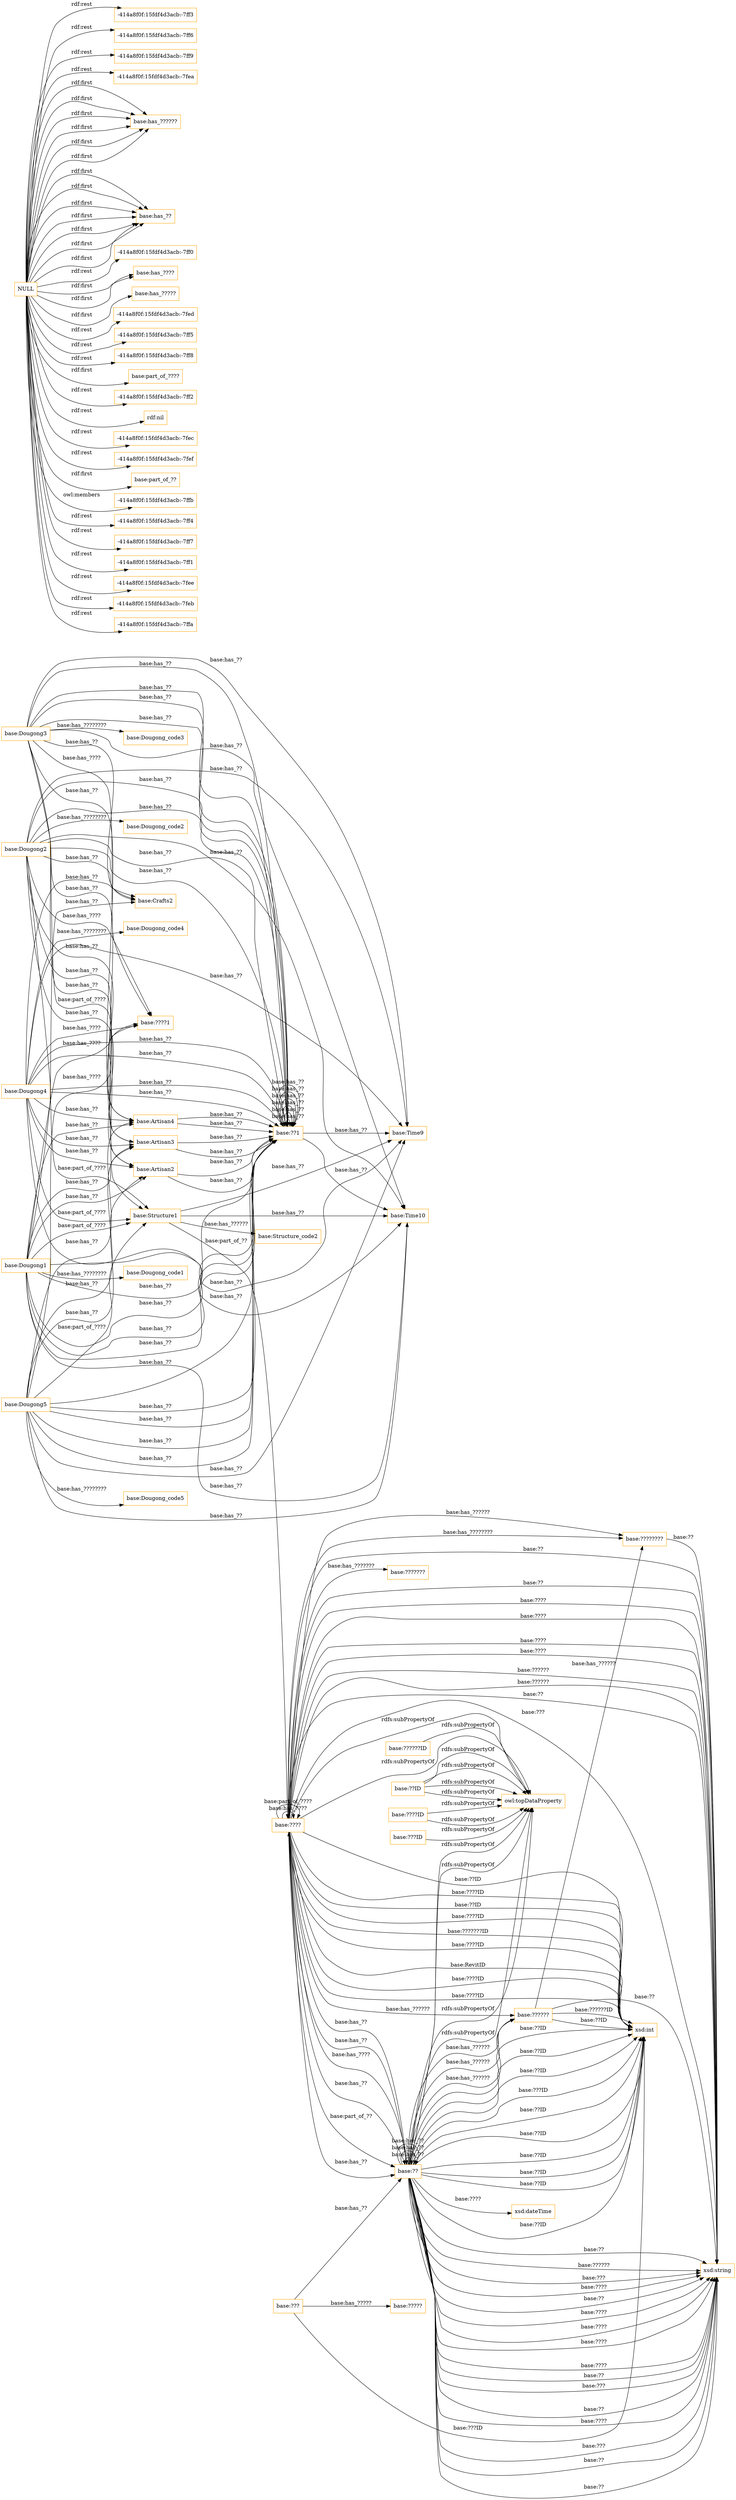 digraph ar2dtool_diagram { 
rankdir=LR;
size="1501"
node [shape = rectangle, color="orange"]; "base:??????" "base:????????" "base:????" "base:??" "base:????" "base:???????" "base:??" "base:??????" "base:????" "base:??" "base:??????" "base:??" "base:???" "base:??" "base:??????" "base:????????" "base:??" "base:????????" "base:??" "base:??" "base:????" "base:????" "base:??" "base:??????" "base:??" "base:??" "base:?????" "base:????" ; /*classes style*/
	"base:??" -> "owl:topDataProperty" [ label = "rdfs:subPropertyOf" ];
	"base:Structure1" -> "base:Time10" [ label = "base:has_??" ];
	"base:Structure1" -> "base:Time9" [ label = "base:has_??" ];
	"base:Structure1" -> "base:????" [ label = "base:part_of_??" ];
	"base:Structure1" -> "base:Structure_code2" [ label = "base:has_??????" ];
	"base:Dougong4" -> "base:??1" [ label = "base:has_??" ];
	"base:Dougong4" -> "base:Structure1" [ label = "base:part_of_????" ];
	"base:Dougong4" -> "base:Artisan4" [ label = "base:has_??" ];
	"base:Dougong4" -> "base:??1" [ label = "base:has_??" ];
	"base:Dougong4" -> "base:Crafts2" [ label = "base:has_??" ];
	"base:Dougong4" -> "base:??1" [ label = "base:has_??" ];
	"base:Dougong4" -> "base:Artisan2" [ label = "base:has_??" ];
	"base:Dougong4" -> "base:Time9" [ label = "base:has_??" ];
	"base:Dougong4" -> "base:??1" [ label = "base:has_??" ];
	"base:Dougong4" -> "base:????1" [ label = "base:has_????" ];
	"base:Dougong4" -> "base:Dougong_code4" [ label = "base:has_????????" ];
	"base:Dougong4" -> "base:Artisan3" [ label = "base:has_??" ];
	"base:Dougong4" -> "base:Time10" [ label = "base:has_??" ];
	"base:??ID" -> "owl:topDataProperty" [ label = "rdfs:subPropertyOf" ];
	"base:????ID" -> "owl:topDataProperty" [ label = "rdfs:subPropertyOf" ];
	"base:??" -> "owl:topDataProperty" [ label = "rdfs:subPropertyOf" ];
	"base:??" -> "owl:topDataProperty" [ label = "rdfs:subPropertyOf" ];
	"base:??" -> "owl:topDataProperty" [ label = "rdfs:subPropertyOf" ];
	"base:Dougong3" -> "base:Artisan3" [ label = "base:has_??" ];
	"base:Dougong3" -> "base:Crafts2" [ label = "base:has_??" ];
	"base:Dougong3" -> "base:??1" [ label = "base:has_??" ];
	"base:Dougong3" -> "base:Time9" [ label = "base:has_??" ];
	"base:Dougong3" -> "base:Dougong_code3" [ label = "base:has_????????" ];
	"base:Dougong3" -> "base:??1" [ label = "base:has_??" ];
	"base:Dougong3" -> "base:Time10" [ label = "base:has_??" ];
	"base:Dougong3" -> "base:??1" [ label = "base:has_??" ];
	"base:Dougong3" -> "base:Artisan2" [ label = "base:has_??" ];
	"base:Dougong3" -> "base:??1" [ label = "base:has_??" ];
	"base:Dougong3" -> "base:Structure1" [ label = "base:part_of_????" ];
	"base:Dougong3" -> "base:????1" [ label = "base:has_????" ];
	"base:Dougong3" -> "base:Artisan4" [ label = "base:has_??" ];
	"base:Artisan4" -> "base:??1" [ label = "base:has_??" ];
	"base:Artisan4" -> "base:??1" [ label = "base:has_??" ];
	"base:????ID" -> "owl:topDataProperty" [ label = "rdfs:subPropertyOf" ];
	"base:Dougong2" -> "base:??1" [ label = "base:has_??" ];
	"base:Dougong2" -> "base:Artisan2" [ label = "base:has_??" ];
	"base:Dougong2" -> "base:Structure1" [ label = "base:part_of_????" ];
	"base:Dougong2" -> "base:??1" [ label = "base:has_??" ];
	"base:Dougong2" -> "base:Crafts2" [ label = "base:has_??" ];
	"base:Dougong2" -> "base:????1" [ label = "base:has_????" ];
	"base:Dougong2" -> "base:Dougong_code2" [ label = "base:has_????????" ];
	"base:Dougong2" -> "base:Time9" [ label = "base:has_??" ];
	"base:Dougong2" -> "base:??1" [ label = "base:has_??" ];
	"base:Dougong2" -> "base:Time10" [ label = "base:has_??" ];
	"base:Dougong2" -> "base:Artisan3" [ label = "base:has_??" ];
	"base:Dougong2" -> "base:??1" [ label = "base:has_??" ];
	"base:Dougong2" -> "base:Artisan4" [ label = "base:has_??" ];
	"base:Artisan3" -> "base:??1" [ label = "base:has_??" ];
	"base:Artisan3" -> "base:??1" [ label = "base:has_??" ];
	"base:???ID" -> "owl:topDataProperty" [ label = "rdfs:subPropertyOf" ];
	"base:Dougong1" -> "base:??1" [ label = "base:has_??" ];
	"base:Dougong1" -> "base:Crafts2" [ label = "base:has_??" ];
	"base:Dougong1" -> "base:Time9" [ label = "base:has_??" ];
	"base:Dougong1" -> "base:??1" [ label = "base:has_??" ];
	"base:Dougong1" -> "base:Time10" [ label = "base:has_??" ];
	"base:Dougong1" -> "base:??1" [ label = "base:has_??" ];
	"base:Dougong1" -> "base:Artisan2" [ label = "base:has_??" ];
	"base:Dougong1" -> "base:Artisan4" [ label = "base:has_??" ];
	"base:Dougong1" -> "base:??1" [ label = "base:has_??" ];
	"base:Dougong1" -> "base:????1" [ label = "base:has_????" ];
	"base:Dougong1" -> "base:Structure1" [ label = "base:part_of_????" ];
	"base:Dougong1" -> "base:Dougong_code1" [ label = "base:has_????????" ];
	"base:Dougong1" -> "base:Artisan3" [ label = "base:has_??" ];
	"NULL" -> "-414a8f0f:15fdf4d3acb:-7ff3" [ label = "rdf:rest" ];
	"NULL" -> "-414a8f0f:15fdf4d3acb:-7ff6" [ label = "rdf:rest" ];
	"NULL" -> "-414a8f0f:15fdf4d3acb:-7ff9" [ label = "rdf:rest" ];
	"NULL" -> "-414a8f0f:15fdf4d3acb:-7fea" [ label = "rdf:rest" ];
	"NULL" -> "base:has_??????" [ label = "rdf:first" ];
	"NULL" -> "base:has_??" [ label = "rdf:first" ];
	"NULL" -> "-414a8f0f:15fdf4d3acb:-7ff0" [ label = "rdf:rest" ];
	"NULL" -> "base:has_??????" [ label = "rdf:first" ];
	"NULL" -> "base:has_????" [ label = "rdf:first" ];
	"NULL" -> "base:has_?????" [ label = "rdf:first" ];
	"NULL" -> "-414a8f0f:15fdf4d3acb:-7fed" [ label = "rdf:rest" ];
	"NULL" -> "base:has_??" [ label = "rdf:first" ];
	"NULL" -> "-414a8f0f:15fdf4d3acb:-7ff5" [ label = "rdf:rest" ];
	"NULL" -> "base:has_??" [ label = "rdf:first" ];
	"NULL" -> "base:has_????" [ label = "rdf:first" ];
	"NULL" -> "-414a8f0f:15fdf4d3acb:-7ff8" [ label = "rdf:rest" ];
	"NULL" -> "base:has_??" [ label = "rdf:first" ];
	"NULL" -> "base:part_of_????" [ label = "rdf:first" ];
	"NULL" -> "base:has_??" [ label = "rdf:first" ];
	"NULL" -> "-414a8f0f:15fdf4d3acb:-7ff2" [ label = "rdf:rest" ];
	"NULL" -> "base:has_??????" [ label = "rdf:first" ];
	"NULL" -> "base:has_??" [ label = "rdf:first" ];
	"NULL" -> "rdf:nil" [ label = "rdf:rest" ];
	"NULL" -> "-414a8f0f:15fdf4d3acb:-7fec" [ label = "rdf:rest" ];
	"NULL" -> "-414a8f0f:15fdf4d3acb:-7fef" [ label = "rdf:rest" ];
	"NULL" -> "base:part_of_??" [ label = "rdf:first" ];
	"NULL" -> "-414a8f0f:15fdf4d3acb:-7ffb" [ label = "owl:members" ];
	"NULL" -> "base:has_??????" [ label = "rdf:first" ];
	"NULL" -> "base:has_??????" [ label = "rdf:first" ];
	"NULL" -> "-414a8f0f:15fdf4d3acb:-7ff4" [ label = "rdf:rest" ];
	"NULL" -> "-414a8f0f:15fdf4d3acb:-7ff7" [ label = "rdf:rest" ];
	"NULL" -> "-414a8f0f:15fdf4d3acb:-7ff1" [ label = "rdf:rest" ];
	"NULL" -> "base:has_??????" [ label = "rdf:first" ];
	"NULL" -> "base:has_??" [ label = "rdf:first" ];
	"NULL" -> "-414a8f0f:15fdf4d3acb:-7fee" [ label = "rdf:rest" ];
	"NULL" -> "-414a8f0f:15fdf4d3acb:-7feb" [ label = "rdf:rest" ];
	"NULL" -> "-414a8f0f:15fdf4d3acb:-7ffa" [ label = "rdf:rest" ];
	"base:Artisan2" -> "base:??1" [ label = "base:has_??" ];
	"base:Artisan2" -> "base:??1" [ label = "base:has_??" ];
	"base:??ID" -> "owl:topDataProperty" [ label = "rdfs:subPropertyOf" ];
	"base:??1" -> "base:??1" [ label = "base:has_??" ];
	"base:??1" -> "base:??1" [ label = "base:has_??" ];
	"base:??1" -> "base:Time9" [ label = "base:has_??" ];
	"base:??1" -> "base:??1" [ label = "base:has_??" ];
	"base:??1" -> "base:??1" [ label = "base:has_??" ];
	"base:??1" -> "base:Time10" [ label = "base:has_??" ];
	"base:??1" -> "base:??1" [ label = "base:has_??" ];
	"base:??1" -> "base:??1" [ label = "base:has_??" ];
	"base:??ID" -> "owl:topDataProperty" [ label = "rdfs:subPropertyOf" ];
	"base:??????ID" -> "owl:topDataProperty" [ label = "rdfs:subPropertyOf" ];
	"base:????" -> "owl:topDataProperty" [ label = "rdfs:subPropertyOf" ];
	"base:Dougong5" -> "base:Artisan3" [ label = "base:has_??" ];
	"base:Dougong5" -> "base:????1" [ label = "base:has_????" ];
	"base:Dougong5" -> "base:Artisan2" [ label = "base:has_??" ];
	"base:Dougong5" -> "base:??1" [ label = "base:has_??" ];
	"base:Dougong5" -> "base:Time10" [ label = "base:has_??" ];
	"base:Dougong5" -> "base:??1" [ label = "base:has_??" ];
	"base:Dougong5" -> "base:Structure1" [ label = "base:part_of_????" ];
	"base:Dougong5" -> "base:??1" [ label = "base:has_??" ];
	"base:Dougong5" -> "base:Artisan4" [ label = "base:has_??" ];
	"base:Dougong5" -> "base:??1" [ label = "base:has_??" ];
	"base:Dougong5" -> "base:Dougong_code5" [ label = "base:has_????????" ];
	"base:Dougong5" -> "base:??1" [ label = "base:has_??" ];
	"base:Dougong5" -> "base:Time9" [ label = "base:has_??" ];
	"base:??ID" -> "owl:topDataProperty" [ label = "rdfs:subPropertyOf" ];
	"base:????" -> "owl:topDataProperty" [ label = "rdfs:subPropertyOf" ];
	"base:????" -> "xsd:string" [ label = "base:??" ];
	"base:????" -> "xsd:int" [ label = "base:RevitID" ];
	"base:????" -> "xsd:int" [ label = "base:????ID" ];
	"base:????" -> "xsd:string" [ label = "base:??" ];
	"base:??" -> "xsd:int" [ label = "base:??ID" ];
	"base:??" -> "xsd:int" [ label = "base:??ID" ];
	"base:???" -> "base:??" [ label = "base:has_??" ];
	"base:??" -> "xsd:int" [ label = "base:??ID" ];
	"base:??" -> "base:????" [ label = "base:has_????" ];
	"base:????" -> "base:????" [ label = "base:has_????" ];
	"base:??" -> "xsd:string" [ label = "base:??" ];
	"base:??" -> "base:??" [ label = "base:has_??" ];
	"base:???" -> "base:?????" [ label = "base:has_?????" ];
	"base:??????" -> "xsd:string" [ label = "base:??" ];
	"base:????????" -> "xsd:string" [ label = "base:??" ];
	"base:????" -> "xsd:string" [ label = "base:????" ];
	"base:??" -> "base:??????" [ label = "base:has_??????" ];
	"base:????" -> "xsd:string" [ label = "base:????" ];
	"base:??????" -> "xsd:int" [ label = "base:??ID" ];
	"base:????" -> "base:??" [ label = "base:has_??" ];
	"base:??" -> "xsd:int" [ label = "base:??ID" ];
	"base:??" -> "xsd:int" [ label = "base:??ID" ];
	"base:??????" -> "xsd:int" [ label = "base:??????ID" ];
	"base:????" -> "xsd:int" [ label = "base:????ID" ];
	"base:??" -> "xsd:string" [ label = "base:??????" ];
	"base:??" -> "xsd:string" [ label = "base:???" ];
	"base:????" -> "xsd:string" [ label = "base:????" ];
	"base:????" -> "base:????" [ label = "base:part_of_????" ];
	"base:??" -> "xsd:int" [ label = "base:??ID" ];
	"base:??" -> "xsd:dateTime" [ label = "base:????" ];
	"base:????" -> "xsd:string" [ label = "base:????" ];
	"base:????" -> "base:??????" [ label = "base:has_??????" ];
	"base:????" -> "xsd:int" [ label = "base:????ID" ];
	"base:????" -> "base:??" [ label = "base:part_of_??" ];
	"base:??" -> "xsd:string" [ label = "base:????" ];
	"base:??" -> "xsd:string" [ label = "base:????" ];
	"base:????" -> "xsd:string" [ label = "base:??????" ];
	"base:????" -> "base:??" [ label = "base:has_??" ];
	"base:????" -> "base:???????" [ label = "base:has_???????" ];
	"base:????" -> "xsd:string" [ label = "base:??????" ];
	"base:????" -> "base:????????" [ label = "base:has_??????" ];
	"base:??" -> "xsd:string" [ label = "base:??" ];
	"base:??" -> "base:??" [ label = "base:has_??" ];
	"base:????" -> "xsd:int" [ label = "base:??ID" ];
	"base:??" -> "xsd:int" [ label = "base:??ID" ];
	"base:??" -> "base:??" [ label = "base:has_??" ];
	"base:??" -> "xsd:string" [ label = "base:???" ];
	"base:????" -> "xsd:int" [ label = "base:??ID" ];
	"base:??" -> "xsd:string" [ label = "base:??" ];
	"base:????" -> "xsd:int" [ label = "base:????ID" ];
	"base:??" -> "xsd:int" [ label = "base:??ID" ];
	"base:???" -> "xsd:int" [ label = "base:???ID" ];
	"base:??" -> "base:??????" [ label = "base:has_??????" ];
	"base:??" -> "base:??????" [ label = "base:has_??????" ];
	"base:??" -> "xsd:string" [ label = "base:????" ];
	"base:??" -> "xsd:int" [ label = "base:???ID" ];
	"base:??" -> "xsd:string" [ label = "base:???" ];
	"base:??" -> "xsd:int" [ label = "base:??ID" ];
	"base:??" -> "xsd:string" [ label = "base:??" ];
	"base:??" -> "xsd:string" [ label = "base:??" ];
	"base:????" -> "base:????????" [ label = "base:has_????????" ];
	"base:??" -> "xsd:string" [ label = "base:??" ];
	"base:????" -> "xsd:int" [ label = "base:???????ID" ];
	"base:????" -> "base:??" [ label = "base:has_??" ];
	"base:??" -> "xsd:string" [ label = "base:????" ];
	"base:??" -> "xsd:string" [ label = "base:????" ];
	"base:??????" -> "base:????????" [ label = "base:has_??????" ];
	"base:????" -> "xsd:string" [ label = "base:??" ];
	"base:????" -> "base:??" [ label = "base:has_??" ];
	"base:????" -> "xsd:int" [ label = "base:????ID" ];
	"base:????" -> "xsd:string" [ label = "base:???" ];
	"base:??" -> "xsd:string" [ label = "base:????" ];

}
